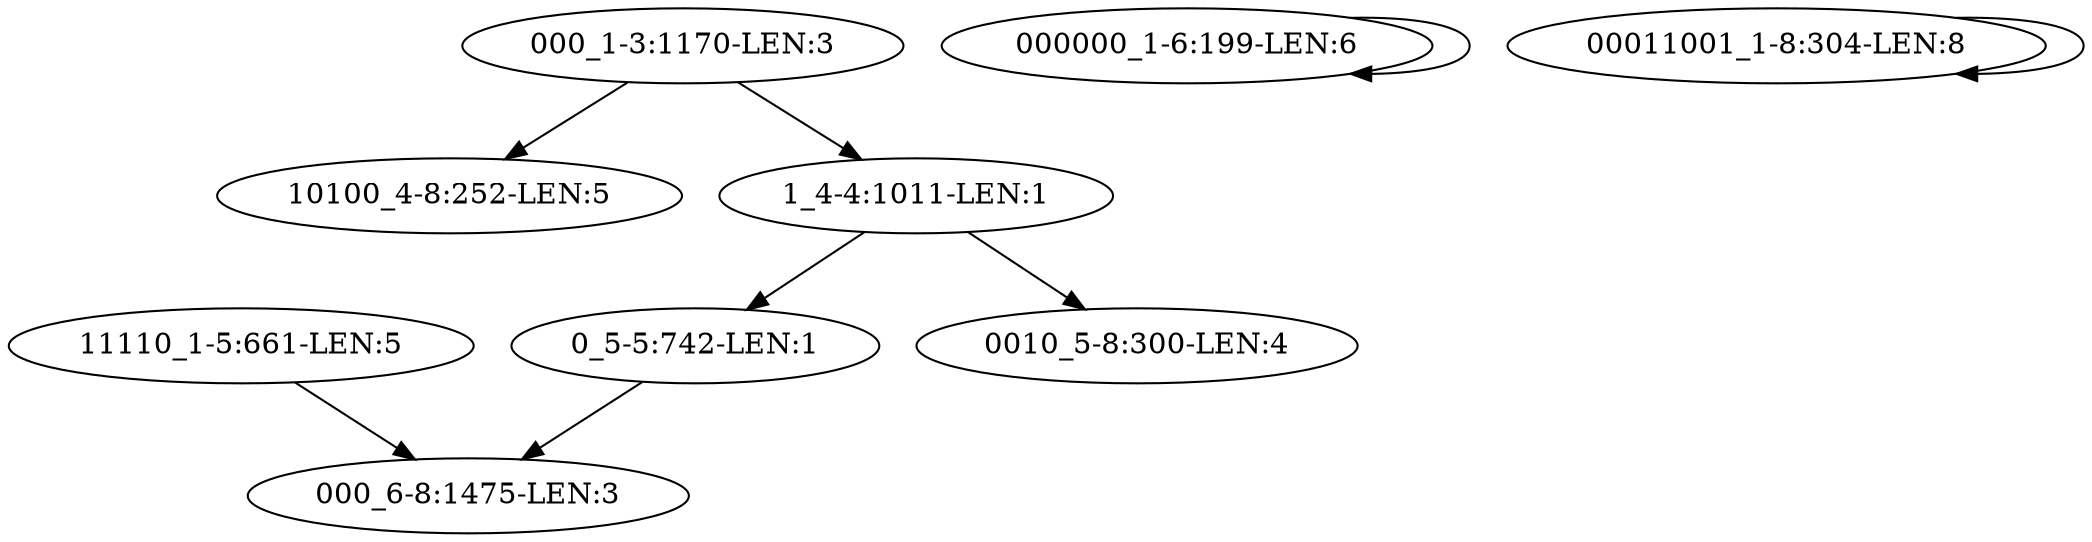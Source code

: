 digraph G {
    "0_5-5:742-LEN:1" -> "000_6-8:1475-LEN:3";
    "000000_1-6:199-LEN:6" -> "000000_1-6:199-LEN:6";
    "00011001_1-8:304-LEN:8" -> "00011001_1-8:304-LEN:8";
    "11110_1-5:661-LEN:5" -> "000_6-8:1475-LEN:3";
    "000_1-3:1170-LEN:3" -> "10100_4-8:252-LEN:5";
    "000_1-3:1170-LEN:3" -> "1_4-4:1011-LEN:1";
    "1_4-4:1011-LEN:1" -> "0_5-5:742-LEN:1";
    "1_4-4:1011-LEN:1" -> "0010_5-8:300-LEN:4";
}

